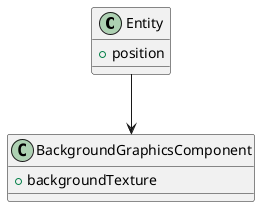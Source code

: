 @startuml
class Entity {
    + position
}
class BackgroundGraphicsComponent {
    + backgroundTexture
}

Entity -down-> BackgroundGraphicsComponent

@enduml